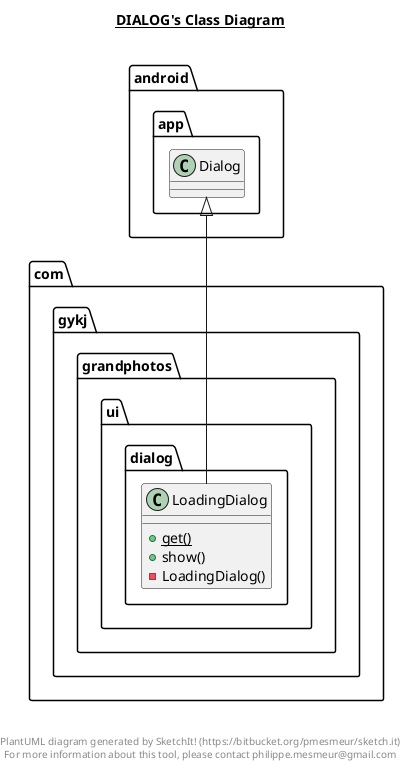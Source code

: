 @startuml

title __DIALOG's Class Diagram__\n

  namespace com.gykj.grandphotos {
    namespace ui {
      namespace dialog {
        class com.gykj.grandphotos.ui.dialog.LoadingDialog {
            {static} + get()
            + show()
            - LoadingDialog()
        }
      }
    }
  }
  

  com.gykj.grandphotos.ui.dialog.LoadingDialog -up-|> android.app.Dialog


right footer


PlantUML diagram generated by SketchIt! (https://bitbucket.org/pmesmeur/sketch.it)
For more information about this tool, please contact philippe.mesmeur@gmail.com
endfooter

@enduml
